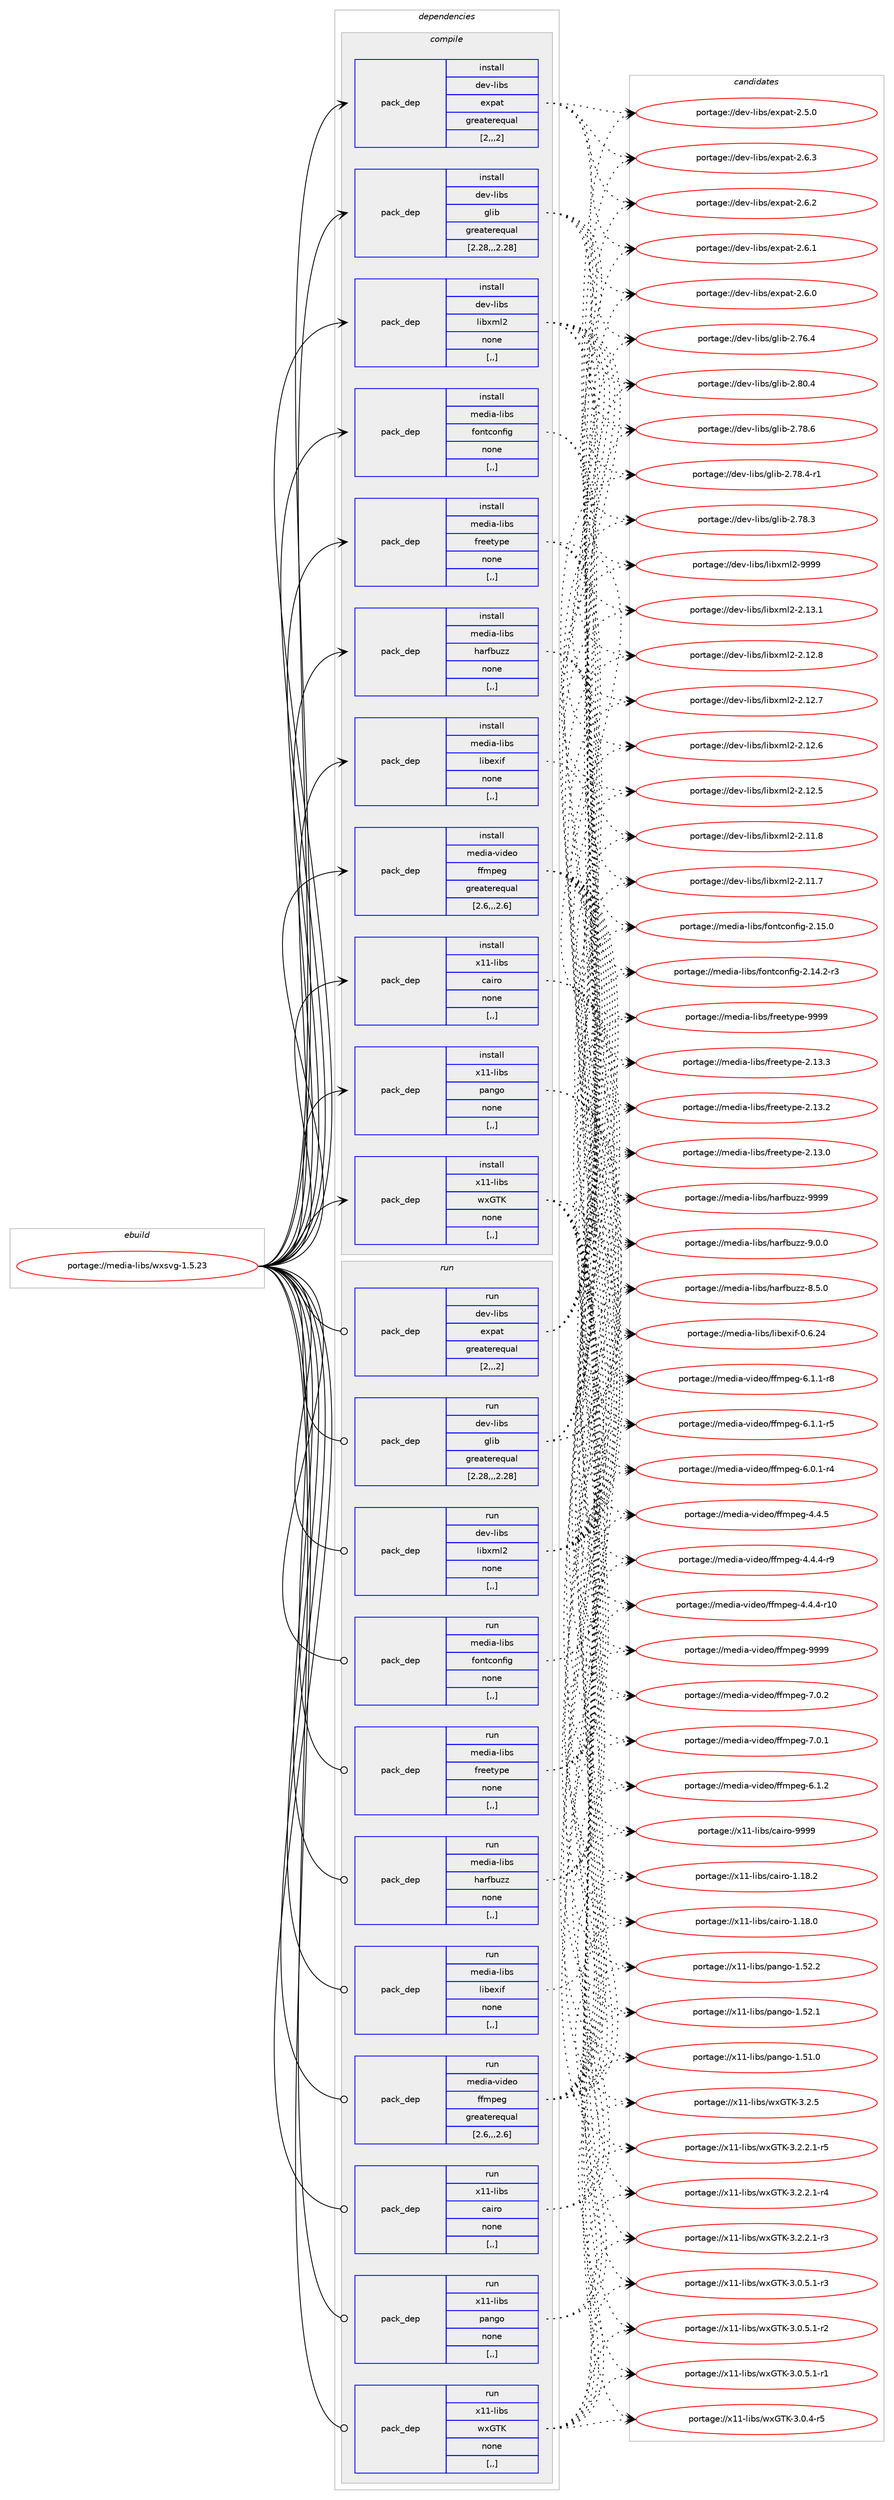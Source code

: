 digraph prolog {

# *************
# Graph options
# *************

newrank=true;
concentrate=true;
compound=true;
graph [rankdir=LR,fontname=Helvetica,fontsize=10,ranksep=1.5];#, ranksep=2.5, nodesep=0.2];
edge  [arrowhead=vee];
node  [fontname=Helvetica,fontsize=10];

# **********
# The ebuild
# **********

subgraph cluster_leftcol {
color=gray;
label=<<i>ebuild</i>>;
id [label="portage://media-libs/wxsvg-1.5.23", color=red, width=4, href="../media-libs/wxsvg-1.5.23.svg"];
}

# ****************
# The dependencies
# ****************

subgraph cluster_midcol {
color=gray;
label=<<i>dependencies</i>>;
subgraph cluster_compile {
fillcolor="#eeeeee";
style=filled;
label=<<i>compile</i>>;
subgraph pack599563 {
dependency817273 [label=<<TABLE BORDER="0" CELLBORDER="1" CELLSPACING="0" CELLPADDING="4" WIDTH="220"><TR><TD ROWSPAN="6" CELLPADDING="30">pack_dep</TD></TR><TR><TD WIDTH="110">install</TD></TR><TR><TD>dev-libs</TD></TR><TR><TD>expat</TD></TR><TR><TD>greaterequal</TD></TR><TR><TD>[2,,,2]</TD></TR></TABLE>>, shape=none, color=blue];
}
id:e -> dependency817273:w [weight=20,style="solid",arrowhead="vee"];
subgraph pack599564 {
dependency817274 [label=<<TABLE BORDER="0" CELLBORDER="1" CELLSPACING="0" CELLPADDING="4" WIDTH="220"><TR><TD ROWSPAN="6" CELLPADDING="30">pack_dep</TD></TR><TR><TD WIDTH="110">install</TD></TR><TR><TD>dev-libs</TD></TR><TR><TD>glib</TD></TR><TR><TD>greaterequal</TD></TR><TR><TD>[2.28,,,2.28]</TD></TR></TABLE>>, shape=none, color=blue];
}
id:e -> dependency817274:w [weight=20,style="solid",arrowhead="vee"];
subgraph pack599565 {
dependency817275 [label=<<TABLE BORDER="0" CELLBORDER="1" CELLSPACING="0" CELLPADDING="4" WIDTH="220"><TR><TD ROWSPAN="6" CELLPADDING="30">pack_dep</TD></TR><TR><TD WIDTH="110">install</TD></TR><TR><TD>dev-libs</TD></TR><TR><TD>libxml2</TD></TR><TR><TD>none</TD></TR><TR><TD>[,,]</TD></TR></TABLE>>, shape=none, color=blue];
}
id:e -> dependency817275:w [weight=20,style="solid",arrowhead="vee"];
subgraph pack599566 {
dependency817276 [label=<<TABLE BORDER="0" CELLBORDER="1" CELLSPACING="0" CELLPADDING="4" WIDTH="220"><TR><TD ROWSPAN="6" CELLPADDING="30">pack_dep</TD></TR><TR><TD WIDTH="110">install</TD></TR><TR><TD>media-libs</TD></TR><TR><TD>fontconfig</TD></TR><TR><TD>none</TD></TR><TR><TD>[,,]</TD></TR></TABLE>>, shape=none, color=blue];
}
id:e -> dependency817276:w [weight=20,style="solid",arrowhead="vee"];
subgraph pack599567 {
dependency817277 [label=<<TABLE BORDER="0" CELLBORDER="1" CELLSPACING="0" CELLPADDING="4" WIDTH="220"><TR><TD ROWSPAN="6" CELLPADDING="30">pack_dep</TD></TR><TR><TD WIDTH="110">install</TD></TR><TR><TD>media-libs</TD></TR><TR><TD>freetype</TD></TR><TR><TD>none</TD></TR><TR><TD>[,,]</TD></TR></TABLE>>, shape=none, color=blue];
}
id:e -> dependency817277:w [weight=20,style="solid",arrowhead="vee"];
subgraph pack599568 {
dependency817278 [label=<<TABLE BORDER="0" CELLBORDER="1" CELLSPACING="0" CELLPADDING="4" WIDTH="220"><TR><TD ROWSPAN="6" CELLPADDING="30">pack_dep</TD></TR><TR><TD WIDTH="110">install</TD></TR><TR><TD>media-libs</TD></TR><TR><TD>harfbuzz</TD></TR><TR><TD>none</TD></TR><TR><TD>[,,]</TD></TR></TABLE>>, shape=none, color=blue];
}
id:e -> dependency817278:w [weight=20,style="solid",arrowhead="vee"];
subgraph pack599569 {
dependency817279 [label=<<TABLE BORDER="0" CELLBORDER="1" CELLSPACING="0" CELLPADDING="4" WIDTH="220"><TR><TD ROWSPAN="6" CELLPADDING="30">pack_dep</TD></TR><TR><TD WIDTH="110">install</TD></TR><TR><TD>media-libs</TD></TR><TR><TD>libexif</TD></TR><TR><TD>none</TD></TR><TR><TD>[,,]</TD></TR></TABLE>>, shape=none, color=blue];
}
id:e -> dependency817279:w [weight=20,style="solid",arrowhead="vee"];
subgraph pack599570 {
dependency817280 [label=<<TABLE BORDER="0" CELLBORDER="1" CELLSPACING="0" CELLPADDING="4" WIDTH="220"><TR><TD ROWSPAN="6" CELLPADDING="30">pack_dep</TD></TR><TR><TD WIDTH="110">install</TD></TR><TR><TD>media-video</TD></TR><TR><TD>ffmpeg</TD></TR><TR><TD>greaterequal</TD></TR><TR><TD>[2.6,,,2.6]</TD></TR></TABLE>>, shape=none, color=blue];
}
id:e -> dependency817280:w [weight=20,style="solid",arrowhead="vee"];
subgraph pack599571 {
dependency817281 [label=<<TABLE BORDER="0" CELLBORDER="1" CELLSPACING="0" CELLPADDING="4" WIDTH="220"><TR><TD ROWSPAN="6" CELLPADDING="30">pack_dep</TD></TR><TR><TD WIDTH="110">install</TD></TR><TR><TD>x11-libs</TD></TR><TR><TD>cairo</TD></TR><TR><TD>none</TD></TR><TR><TD>[,,]</TD></TR></TABLE>>, shape=none, color=blue];
}
id:e -> dependency817281:w [weight=20,style="solid",arrowhead="vee"];
subgraph pack599572 {
dependency817282 [label=<<TABLE BORDER="0" CELLBORDER="1" CELLSPACING="0" CELLPADDING="4" WIDTH="220"><TR><TD ROWSPAN="6" CELLPADDING="30">pack_dep</TD></TR><TR><TD WIDTH="110">install</TD></TR><TR><TD>x11-libs</TD></TR><TR><TD>pango</TD></TR><TR><TD>none</TD></TR><TR><TD>[,,]</TD></TR></TABLE>>, shape=none, color=blue];
}
id:e -> dependency817282:w [weight=20,style="solid",arrowhead="vee"];
subgraph pack599573 {
dependency817283 [label=<<TABLE BORDER="0" CELLBORDER="1" CELLSPACING="0" CELLPADDING="4" WIDTH="220"><TR><TD ROWSPAN="6" CELLPADDING="30">pack_dep</TD></TR><TR><TD WIDTH="110">install</TD></TR><TR><TD>x11-libs</TD></TR><TR><TD>wxGTK</TD></TR><TR><TD>none</TD></TR><TR><TD>[,,]</TD></TR></TABLE>>, shape=none, color=blue];
}
id:e -> dependency817283:w [weight=20,style="solid",arrowhead="vee"];
}
subgraph cluster_compileandrun {
fillcolor="#eeeeee";
style=filled;
label=<<i>compile and run</i>>;
}
subgraph cluster_run {
fillcolor="#eeeeee";
style=filled;
label=<<i>run</i>>;
subgraph pack599574 {
dependency817284 [label=<<TABLE BORDER="0" CELLBORDER="1" CELLSPACING="0" CELLPADDING="4" WIDTH="220"><TR><TD ROWSPAN="6" CELLPADDING="30">pack_dep</TD></TR><TR><TD WIDTH="110">run</TD></TR><TR><TD>dev-libs</TD></TR><TR><TD>expat</TD></TR><TR><TD>greaterequal</TD></TR><TR><TD>[2,,,2]</TD></TR></TABLE>>, shape=none, color=blue];
}
id:e -> dependency817284:w [weight=20,style="solid",arrowhead="odot"];
subgraph pack599575 {
dependency817285 [label=<<TABLE BORDER="0" CELLBORDER="1" CELLSPACING="0" CELLPADDING="4" WIDTH="220"><TR><TD ROWSPAN="6" CELLPADDING="30">pack_dep</TD></TR><TR><TD WIDTH="110">run</TD></TR><TR><TD>dev-libs</TD></TR><TR><TD>glib</TD></TR><TR><TD>greaterequal</TD></TR><TR><TD>[2.28,,,2.28]</TD></TR></TABLE>>, shape=none, color=blue];
}
id:e -> dependency817285:w [weight=20,style="solid",arrowhead="odot"];
subgraph pack599576 {
dependency817286 [label=<<TABLE BORDER="0" CELLBORDER="1" CELLSPACING="0" CELLPADDING="4" WIDTH="220"><TR><TD ROWSPAN="6" CELLPADDING="30">pack_dep</TD></TR><TR><TD WIDTH="110">run</TD></TR><TR><TD>dev-libs</TD></TR><TR><TD>libxml2</TD></TR><TR><TD>none</TD></TR><TR><TD>[,,]</TD></TR></TABLE>>, shape=none, color=blue];
}
id:e -> dependency817286:w [weight=20,style="solid",arrowhead="odot"];
subgraph pack599577 {
dependency817287 [label=<<TABLE BORDER="0" CELLBORDER="1" CELLSPACING="0" CELLPADDING="4" WIDTH="220"><TR><TD ROWSPAN="6" CELLPADDING="30">pack_dep</TD></TR><TR><TD WIDTH="110">run</TD></TR><TR><TD>media-libs</TD></TR><TR><TD>fontconfig</TD></TR><TR><TD>none</TD></TR><TR><TD>[,,]</TD></TR></TABLE>>, shape=none, color=blue];
}
id:e -> dependency817287:w [weight=20,style="solid",arrowhead="odot"];
subgraph pack599578 {
dependency817288 [label=<<TABLE BORDER="0" CELLBORDER="1" CELLSPACING="0" CELLPADDING="4" WIDTH="220"><TR><TD ROWSPAN="6" CELLPADDING="30">pack_dep</TD></TR><TR><TD WIDTH="110">run</TD></TR><TR><TD>media-libs</TD></TR><TR><TD>freetype</TD></TR><TR><TD>none</TD></TR><TR><TD>[,,]</TD></TR></TABLE>>, shape=none, color=blue];
}
id:e -> dependency817288:w [weight=20,style="solid",arrowhead="odot"];
subgraph pack599579 {
dependency817289 [label=<<TABLE BORDER="0" CELLBORDER="1" CELLSPACING="0" CELLPADDING="4" WIDTH="220"><TR><TD ROWSPAN="6" CELLPADDING="30">pack_dep</TD></TR><TR><TD WIDTH="110">run</TD></TR><TR><TD>media-libs</TD></TR><TR><TD>harfbuzz</TD></TR><TR><TD>none</TD></TR><TR><TD>[,,]</TD></TR></TABLE>>, shape=none, color=blue];
}
id:e -> dependency817289:w [weight=20,style="solid",arrowhead="odot"];
subgraph pack599580 {
dependency817290 [label=<<TABLE BORDER="0" CELLBORDER="1" CELLSPACING="0" CELLPADDING="4" WIDTH="220"><TR><TD ROWSPAN="6" CELLPADDING="30">pack_dep</TD></TR><TR><TD WIDTH="110">run</TD></TR><TR><TD>media-libs</TD></TR><TR><TD>libexif</TD></TR><TR><TD>none</TD></TR><TR><TD>[,,]</TD></TR></TABLE>>, shape=none, color=blue];
}
id:e -> dependency817290:w [weight=20,style="solid",arrowhead="odot"];
subgraph pack599581 {
dependency817291 [label=<<TABLE BORDER="0" CELLBORDER="1" CELLSPACING="0" CELLPADDING="4" WIDTH="220"><TR><TD ROWSPAN="6" CELLPADDING="30">pack_dep</TD></TR><TR><TD WIDTH="110">run</TD></TR><TR><TD>media-video</TD></TR><TR><TD>ffmpeg</TD></TR><TR><TD>greaterequal</TD></TR><TR><TD>[2.6,,,2.6]</TD></TR></TABLE>>, shape=none, color=blue];
}
id:e -> dependency817291:w [weight=20,style="solid",arrowhead="odot"];
subgraph pack599582 {
dependency817292 [label=<<TABLE BORDER="0" CELLBORDER="1" CELLSPACING="0" CELLPADDING="4" WIDTH="220"><TR><TD ROWSPAN="6" CELLPADDING="30">pack_dep</TD></TR><TR><TD WIDTH="110">run</TD></TR><TR><TD>x11-libs</TD></TR><TR><TD>cairo</TD></TR><TR><TD>none</TD></TR><TR><TD>[,,]</TD></TR></TABLE>>, shape=none, color=blue];
}
id:e -> dependency817292:w [weight=20,style="solid",arrowhead="odot"];
subgraph pack599583 {
dependency817293 [label=<<TABLE BORDER="0" CELLBORDER="1" CELLSPACING="0" CELLPADDING="4" WIDTH="220"><TR><TD ROWSPAN="6" CELLPADDING="30">pack_dep</TD></TR><TR><TD WIDTH="110">run</TD></TR><TR><TD>x11-libs</TD></TR><TR><TD>pango</TD></TR><TR><TD>none</TD></TR><TR><TD>[,,]</TD></TR></TABLE>>, shape=none, color=blue];
}
id:e -> dependency817293:w [weight=20,style="solid",arrowhead="odot"];
subgraph pack599584 {
dependency817294 [label=<<TABLE BORDER="0" CELLBORDER="1" CELLSPACING="0" CELLPADDING="4" WIDTH="220"><TR><TD ROWSPAN="6" CELLPADDING="30">pack_dep</TD></TR><TR><TD WIDTH="110">run</TD></TR><TR><TD>x11-libs</TD></TR><TR><TD>wxGTK</TD></TR><TR><TD>none</TD></TR><TR><TD>[,,]</TD></TR></TABLE>>, shape=none, color=blue];
}
id:e -> dependency817294:w [weight=20,style="solid",arrowhead="odot"];
}
}

# **************
# The candidates
# **************

subgraph cluster_choices {
rank=same;
color=gray;
label=<<i>candidates</i>>;

subgraph choice599563 {
color=black;
nodesep=1;
choice10010111845108105981154710112011297116455046544651 [label="portage://dev-libs/expat-2.6.3", color=red, width=4,href="../dev-libs/expat-2.6.3.svg"];
choice10010111845108105981154710112011297116455046544650 [label="portage://dev-libs/expat-2.6.2", color=red, width=4,href="../dev-libs/expat-2.6.2.svg"];
choice10010111845108105981154710112011297116455046544649 [label="portage://dev-libs/expat-2.6.1", color=red, width=4,href="../dev-libs/expat-2.6.1.svg"];
choice10010111845108105981154710112011297116455046544648 [label="portage://dev-libs/expat-2.6.0", color=red, width=4,href="../dev-libs/expat-2.6.0.svg"];
choice10010111845108105981154710112011297116455046534648 [label="portage://dev-libs/expat-2.5.0", color=red, width=4,href="../dev-libs/expat-2.5.0.svg"];
dependency817273:e -> choice10010111845108105981154710112011297116455046544651:w [style=dotted,weight="100"];
dependency817273:e -> choice10010111845108105981154710112011297116455046544650:w [style=dotted,weight="100"];
dependency817273:e -> choice10010111845108105981154710112011297116455046544649:w [style=dotted,weight="100"];
dependency817273:e -> choice10010111845108105981154710112011297116455046544648:w [style=dotted,weight="100"];
dependency817273:e -> choice10010111845108105981154710112011297116455046534648:w [style=dotted,weight="100"];
}
subgraph choice599564 {
color=black;
nodesep=1;
choice1001011184510810598115471031081059845504656484652 [label="portage://dev-libs/glib-2.80.4", color=red, width=4,href="../dev-libs/glib-2.80.4.svg"];
choice1001011184510810598115471031081059845504655564654 [label="portage://dev-libs/glib-2.78.6", color=red, width=4,href="../dev-libs/glib-2.78.6.svg"];
choice10010111845108105981154710310810598455046555646524511449 [label="portage://dev-libs/glib-2.78.4-r1", color=red, width=4,href="../dev-libs/glib-2.78.4-r1.svg"];
choice1001011184510810598115471031081059845504655564651 [label="portage://dev-libs/glib-2.78.3", color=red, width=4,href="../dev-libs/glib-2.78.3.svg"];
choice1001011184510810598115471031081059845504655544652 [label="portage://dev-libs/glib-2.76.4", color=red, width=4,href="../dev-libs/glib-2.76.4.svg"];
dependency817274:e -> choice1001011184510810598115471031081059845504656484652:w [style=dotted,weight="100"];
dependency817274:e -> choice1001011184510810598115471031081059845504655564654:w [style=dotted,weight="100"];
dependency817274:e -> choice10010111845108105981154710310810598455046555646524511449:w [style=dotted,weight="100"];
dependency817274:e -> choice1001011184510810598115471031081059845504655564651:w [style=dotted,weight="100"];
dependency817274:e -> choice1001011184510810598115471031081059845504655544652:w [style=dotted,weight="100"];
}
subgraph choice599565 {
color=black;
nodesep=1;
choice10010111845108105981154710810598120109108504557575757 [label="portage://dev-libs/libxml2-9999", color=red, width=4,href="../dev-libs/libxml2-9999.svg"];
choice100101118451081059811547108105981201091085045504649514649 [label="portage://dev-libs/libxml2-2.13.1", color=red, width=4,href="../dev-libs/libxml2-2.13.1.svg"];
choice100101118451081059811547108105981201091085045504649504656 [label="portage://dev-libs/libxml2-2.12.8", color=red, width=4,href="../dev-libs/libxml2-2.12.8.svg"];
choice100101118451081059811547108105981201091085045504649504655 [label="portage://dev-libs/libxml2-2.12.7", color=red, width=4,href="../dev-libs/libxml2-2.12.7.svg"];
choice100101118451081059811547108105981201091085045504649504654 [label="portage://dev-libs/libxml2-2.12.6", color=red, width=4,href="../dev-libs/libxml2-2.12.6.svg"];
choice100101118451081059811547108105981201091085045504649504653 [label="portage://dev-libs/libxml2-2.12.5", color=red, width=4,href="../dev-libs/libxml2-2.12.5.svg"];
choice100101118451081059811547108105981201091085045504649494656 [label="portage://dev-libs/libxml2-2.11.8", color=red, width=4,href="../dev-libs/libxml2-2.11.8.svg"];
choice100101118451081059811547108105981201091085045504649494655 [label="portage://dev-libs/libxml2-2.11.7", color=red, width=4,href="../dev-libs/libxml2-2.11.7.svg"];
dependency817275:e -> choice10010111845108105981154710810598120109108504557575757:w [style=dotted,weight="100"];
dependency817275:e -> choice100101118451081059811547108105981201091085045504649514649:w [style=dotted,weight="100"];
dependency817275:e -> choice100101118451081059811547108105981201091085045504649504656:w [style=dotted,weight="100"];
dependency817275:e -> choice100101118451081059811547108105981201091085045504649504655:w [style=dotted,weight="100"];
dependency817275:e -> choice100101118451081059811547108105981201091085045504649504654:w [style=dotted,weight="100"];
dependency817275:e -> choice100101118451081059811547108105981201091085045504649504653:w [style=dotted,weight="100"];
dependency817275:e -> choice100101118451081059811547108105981201091085045504649494656:w [style=dotted,weight="100"];
dependency817275:e -> choice100101118451081059811547108105981201091085045504649494655:w [style=dotted,weight="100"];
}
subgraph choice599566 {
color=black;
nodesep=1;
choice109101100105974510810598115471021111101169911111010210510345504649534648 [label="portage://media-libs/fontconfig-2.15.0", color=red, width=4,href="../media-libs/fontconfig-2.15.0.svg"];
choice1091011001059745108105981154710211111011699111110102105103455046495246504511451 [label="portage://media-libs/fontconfig-2.14.2-r3", color=red, width=4,href="../media-libs/fontconfig-2.14.2-r3.svg"];
dependency817276:e -> choice109101100105974510810598115471021111101169911111010210510345504649534648:w [style=dotted,weight="100"];
dependency817276:e -> choice1091011001059745108105981154710211111011699111110102105103455046495246504511451:w [style=dotted,weight="100"];
}
subgraph choice599567 {
color=black;
nodesep=1;
choice109101100105974510810598115471021141011011161211121014557575757 [label="portage://media-libs/freetype-9999", color=red, width=4,href="../media-libs/freetype-9999.svg"];
choice1091011001059745108105981154710211410110111612111210145504649514651 [label="portage://media-libs/freetype-2.13.3", color=red, width=4,href="../media-libs/freetype-2.13.3.svg"];
choice1091011001059745108105981154710211410110111612111210145504649514650 [label="portage://media-libs/freetype-2.13.2", color=red, width=4,href="../media-libs/freetype-2.13.2.svg"];
choice1091011001059745108105981154710211410110111612111210145504649514648 [label="portage://media-libs/freetype-2.13.0", color=red, width=4,href="../media-libs/freetype-2.13.0.svg"];
dependency817277:e -> choice109101100105974510810598115471021141011011161211121014557575757:w [style=dotted,weight="100"];
dependency817277:e -> choice1091011001059745108105981154710211410110111612111210145504649514651:w [style=dotted,weight="100"];
dependency817277:e -> choice1091011001059745108105981154710211410110111612111210145504649514650:w [style=dotted,weight="100"];
dependency817277:e -> choice1091011001059745108105981154710211410110111612111210145504649514648:w [style=dotted,weight="100"];
}
subgraph choice599568 {
color=black;
nodesep=1;
choice1091011001059745108105981154710497114102981171221224557575757 [label="portage://media-libs/harfbuzz-9999", color=red, width=4,href="../media-libs/harfbuzz-9999.svg"];
choice109101100105974510810598115471049711410298117122122455746484648 [label="portage://media-libs/harfbuzz-9.0.0", color=red, width=4,href="../media-libs/harfbuzz-9.0.0.svg"];
choice109101100105974510810598115471049711410298117122122455646534648 [label="portage://media-libs/harfbuzz-8.5.0", color=red, width=4,href="../media-libs/harfbuzz-8.5.0.svg"];
dependency817278:e -> choice1091011001059745108105981154710497114102981171221224557575757:w [style=dotted,weight="100"];
dependency817278:e -> choice109101100105974510810598115471049711410298117122122455746484648:w [style=dotted,weight="100"];
dependency817278:e -> choice109101100105974510810598115471049711410298117122122455646534648:w [style=dotted,weight="100"];
}
subgraph choice599569 {
color=black;
nodesep=1;
choice109101100105974510810598115471081059810112010510245484654465052 [label="portage://media-libs/libexif-0.6.24", color=red, width=4,href="../media-libs/libexif-0.6.24.svg"];
dependency817279:e -> choice109101100105974510810598115471081059810112010510245484654465052:w [style=dotted,weight="100"];
}
subgraph choice599570 {
color=black;
nodesep=1;
choice1091011001059745118105100101111471021021091121011034557575757 [label="portage://media-video/ffmpeg-9999", color=red, width=4,href="../media-video/ffmpeg-9999.svg"];
choice109101100105974511810510010111147102102109112101103455546484650 [label="portage://media-video/ffmpeg-7.0.2", color=red, width=4,href="../media-video/ffmpeg-7.0.2.svg"];
choice109101100105974511810510010111147102102109112101103455546484649 [label="portage://media-video/ffmpeg-7.0.1", color=red, width=4,href="../media-video/ffmpeg-7.0.1.svg"];
choice109101100105974511810510010111147102102109112101103455446494650 [label="portage://media-video/ffmpeg-6.1.2", color=red, width=4,href="../media-video/ffmpeg-6.1.2.svg"];
choice1091011001059745118105100101111471021021091121011034554464946494511456 [label="portage://media-video/ffmpeg-6.1.1-r8", color=red, width=4,href="../media-video/ffmpeg-6.1.1-r8.svg"];
choice1091011001059745118105100101111471021021091121011034554464946494511453 [label="portage://media-video/ffmpeg-6.1.1-r5", color=red, width=4,href="../media-video/ffmpeg-6.1.1-r5.svg"];
choice1091011001059745118105100101111471021021091121011034554464846494511452 [label="portage://media-video/ffmpeg-6.0.1-r4", color=red, width=4,href="../media-video/ffmpeg-6.0.1-r4.svg"];
choice109101100105974511810510010111147102102109112101103455246524653 [label="portage://media-video/ffmpeg-4.4.5", color=red, width=4,href="../media-video/ffmpeg-4.4.5.svg"];
choice1091011001059745118105100101111471021021091121011034552465246524511457 [label="portage://media-video/ffmpeg-4.4.4-r9", color=red, width=4,href="../media-video/ffmpeg-4.4.4-r9.svg"];
choice109101100105974511810510010111147102102109112101103455246524652451144948 [label="portage://media-video/ffmpeg-4.4.4-r10", color=red, width=4,href="../media-video/ffmpeg-4.4.4-r10.svg"];
dependency817280:e -> choice1091011001059745118105100101111471021021091121011034557575757:w [style=dotted,weight="100"];
dependency817280:e -> choice109101100105974511810510010111147102102109112101103455546484650:w [style=dotted,weight="100"];
dependency817280:e -> choice109101100105974511810510010111147102102109112101103455546484649:w [style=dotted,weight="100"];
dependency817280:e -> choice109101100105974511810510010111147102102109112101103455446494650:w [style=dotted,weight="100"];
dependency817280:e -> choice1091011001059745118105100101111471021021091121011034554464946494511456:w [style=dotted,weight="100"];
dependency817280:e -> choice1091011001059745118105100101111471021021091121011034554464946494511453:w [style=dotted,weight="100"];
dependency817280:e -> choice1091011001059745118105100101111471021021091121011034554464846494511452:w [style=dotted,weight="100"];
dependency817280:e -> choice109101100105974511810510010111147102102109112101103455246524653:w [style=dotted,weight="100"];
dependency817280:e -> choice1091011001059745118105100101111471021021091121011034552465246524511457:w [style=dotted,weight="100"];
dependency817280:e -> choice109101100105974511810510010111147102102109112101103455246524652451144948:w [style=dotted,weight="100"];
}
subgraph choice599571 {
color=black;
nodesep=1;
choice120494945108105981154799971051141114557575757 [label="portage://x11-libs/cairo-9999", color=red, width=4,href="../x11-libs/cairo-9999.svg"];
choice1204949451081059811547999710511411145494649564650 [label="portage://x11-libs/cairo-1.18.2", color=red, width=4,href="../x11-libs/cairo-1.18.2.svg"];
choice1204949451081059811547999710511411145494649564648 [label="portage://x11-libs/cairo-1.18.0", color=red, width=4,href="../x11-libs/cairo-1.18.0.svg"];
dependency817281:e -> choice120494945108105981154799971051141114557575757:w [style=dotted,weight="100"];
dependency817281:e -> choice1204949451081059811547999710511411145494649564650:w [style=dotted,weight="100"];
dependency817281:e -> choice1204949451081059811547999710511411145494649564648:w [style=dotted,weight="100"];
}
subgraph choice599572 {
color=black;
nodesep=1;
choice12049494510810598115471129711010311145494653504650 [label="portage://x11-libs/pango-1.52.2", color=red, width=4,href="../x11-libs/pango-1.52.2.svg"];
choice12049494510810598115471129711010311145494653504649 [label="portage://x11-libs/pango-1.52.1", color=red, width=4,href="../x11-libs/pango-1.52.1.svg"];
choice12049494510810598115471129711010311145494653494648 [label="portage://x11-libs/pango-1.51.0", color=red, width=4,href="../x11-libs/pango-1.51.0.svg"];
dependency817282:e -> choice12049494510810598115471129711010311145494653504650:w [style=dotted,weight="100"];
dependency817282:e -> choice12049494510810598115471129711010311145494653504649:w [style=dotted,weight="100"];
dependency817282:e -> choice12049494510810598115471129711010311145494653494648:w [style=dotted,weight="100"];
}
subgraph choice599573 {
color=black;
nodesep=1;
choice1204949451081059811547119120718475455146504653 [label="portage://x11-libs/wxGTK-3.2.5", color=red, width=4,href="../x11-libs/wxGTK-3.2.5.svg"];
choice120494945108105981154711912071847545514650465046494511453 [label="portage://x11-libs/wxGTK-3.2.2.1-r5", color=red, width=4,href="../x11-libs/wxGTK-3.2.2.1-r5.svg"];
choice120494945108105981154711912071847545514650465046494511452 [label="portage://x11-libs/wxGTK-3.2.2.1-r4", color=red, width=4,href="../x11-libs/wxGTK-3.2.2.1-r4.svg"];
choice120494945108105981154711912071847545514650465046494511451 [label="portage://x11-libs/wxGTK-3.2.2.1-r3", color=red, width=4,href="../x11-libs/wxGTK-3.2.2.1-r3.svg"];
choice120494945108105981154711912071847545514648465346494511451 [label="portage://x11-libs/wxGTK-3.0.5.1-r3", color=red, width=4,href="../x11-libs/wxGTK-3.0.5.1-r3.svg"];
choice120494945108105981154711912071847545514648465346494511450 [label="portage://x11-libs/wxGTK-3.0.5.1-r2", color=red, width=4,href="../x11-libs/wxGTK-3.0.5.1-r2.svg"];
choice120494945108105981154711912071847545514648465346494511449 [label="portage://x11-libs/wxGTK-3.0.5.1-r1", color=red, width=4,href="../x11-libs/wxGTK-3.0.5.1-r1.svg"];
choice12049494510810598115471191207184754551464846524511453 [label="portage://x11-libs/wxGTK-3.0.4-r5", color=red, width=4,href="../x11-libs/wxGTK-3.0.4-r5.svg"];
dependency817283:e -> choice1204949451081059811547119120718475455146504653:w [style=dotted,weight="100"];
dependency817283:e -> choice120494945108105981154711912071847545514650465046494511453:w [style=dotted,weight="100"];
dependency817283:e -> choice120494945108105981154711912071847545514650465046494511452:w [style=dotted,weight="100"];
dependency817283:e -> choice120494945108105981154711912071847545514650465046494511451:w [style=dotted,weight="100"];
dependency817283:e -> choice120494945108105981154711912071847545514648465346494511451:w [style=dotted,weight="100"];
dependency817283:e -> choice120494945108105981154711912071847545514648465346494511450:w [style=dotted,weight="100"];
dependency817283:e -> choice120494945108105981154711912071847545514648465346494511449:w [style=dotted,weight="100"];
dependency817283:e -> choice12049494510810598115471191207184754551464846524511453:w [style=dotted,weight="100"];
}
subgraph choice599574 {
color=black;
nodesep=1;
choice10010111845108105981154710112011297116455046544651 [label="portage://dev-libs/expat-2.6.3", color=red, width=4,href="../dev-libs/expat-2.6.3.svg"];
choice10010111845108105981154710112011297116455046544650 [label="portage://dev-libs/expat-2.6.2", color=red, width=4,href="../dev-libs/expat-2.6.2.svg"];
choice10010111845108105981154710112011297116455046544649 [label="portage://dev-libs/expat-2.6.1", color=red, width=4,href="../dev-libs/expat-2.6.1.svg"];
choice10010111845108105981154710112011297116455046544648 [label="portage://dev-libs/expat-2.6.0", color=red, width=4,href="../dev-libs/expat-2.6.0.svg"];
choice10010111845108105981154710112011297116455046534648 [label="portage://dev-libs/expat-2.5.0", color=red, width=4,href="../dev-libs/expat-2.5.0.svg"];
dependency817284:e -> choice10010111845108105981154710112011297116455046544651:w [style=dotted,weight="100"];
dependency817284:e -> choice10010111845108105981154710112011297116455046544650:w [style=dotted,weight="100"];
dependency817284:e -> choice10010111845108105981154710112011297116455046544649:w [style=dotted,weight="100"];
dependency817284:e -> choice10010111845108105981154710112011297116455046544648:w [style=dotted,weight="100"];
dependency817284:e -> choice10010111845108105981154710112011297116455046534648:w [style=dotted,weight="100"];
}
subgraph choice599575 {
color=black;
nodesep=1;
choice1001011184510810598115471031081059845504656484652 [label="portage://dev-libs/glib-2.80.4", color=red, width=4,href="../dev-libs/glib-2.80.4.svg"];
choice1001011184510810598115471031081059845504655564654 [label="portage://dev-libs/glib-2.78.6", color=red, width=4,href="../dev-libs/glib-2.78.6.svg"];
choice10010111845108105981154710310810598455046555646524511449 [label="portage://dev-libs/glib-2.78.4-r1", color=red, width=4,href="../dev-libs/glib-2.78.4-r1.svg"];
choice1001011184510810598115471031081059845504655564651 [label="portage://dev-libs/glib-2.78.3", color=red, width=4,href="../dev-libs/glib-2.78.3.svg"];
choice1001011184510810598115471031081059845504655544652 [label="portage://dev-libs/glib-2.76.4", color=red, width=4,href="../dev-libs/glib-2.76.4.svg"];
dependency817285:e -> choice1001011184510810598115471031081059845504656484652:w [style=dotted,weight="100"];
dependency817285:e -> choice1001011184510810598115471031081059845504655564654:w [style=dotted,weight="100"];
dependency817285:e -> choice10010111845108105981154710310810598455046555646524511449:w [style=dotted,weight="100"];
dependency817285:e -> choice1001011184510810598115471031081059845504655564651:w [style=dotted,weight="100"];
dependency817285:e -> choice1001011184510810598115471031081059845504655544652:w [style=dotted,weight="100"];
}
subgraph choice599576 {
color=black;
nodesep=1;
choice10010111845108105981154710810598120109108504557575757 [label="portage://dev-libs/libxml2-9999", color=red, width=4,href="../dev-libs/libxml2-9999.svg"];
choice100101118451081059811547108105981201091085045504649514649 [label="portage://dev-libs/libxml2-2.13.1", color=red, width=4,href="../dev-libs/libxml2-2.13.1.svg"];
choice100101118451081059811547108105981201091085045504649504656 [label="portage://dev-libs/libxml2-2.12.8", color=red, width=4,href="../dev-libs/libxml2-2.12.8.svg"];
choice100101118451081059811547108105981201091085045504649504655 [label="portage://dev-libs/libxml2-2.12.7", color=red, width=4,href="../dev-libs/libxml2-2.12.7.svg"];
choice100101118451081059811547108105981201091085045504649504654 [label="portage://dev-libs/libxml2-2.12.6", color=red, width=4,href="../dev-libs/libxml2-2.12.6.svg"];
choice100101118451081059811547108105981201091085045504649504653 [label="portage://dev-libs/libxml2-2.12.5", color=red, width=4,href="../dev-libs/libxml2-2.12.5.svg"];
choice100101118451081059811547108105981201091085045504649494656 [label="portage://dev-libs/libxml2-2.11.8", color=red, width=4,href="../dev-libs/libxml2-2.11.8.svg"];
choice100101118451081059811547108105981201091085045504649494655 [label="portage://dev-libs/libxml2-2.11.7", color=red, width=4,href="../dev-libs/libxml2-2.11.7.svg"];
dependency817286:e -> choice10010111845108105981154710810598120109108504557575757:w [style=dotted,weight="100"];
dependency817286:e -> choice100101118451081059811547108105981201091085045504649514649:w [style=dotted,weight="100"];
dependency817286:e -> choice100101118451081059811547108105981201091085045504649504656:w [style=dotted,weight="100"];
dependency817286:e -> choice100101118451081059811547108105981201091085045504649504655:w [style=dotted,weight="100"];
dependency817286:e -> choice100101118451081059811547108105981201091085045504649504654:w [style=dotted,weight="100"];
dependency817286:e -> choice100101118451081059811547108105981201091085045504649504653:w [style=dotted,weight="100"];
dependency817286:e -> choice100101118451081059811547108105981201091085045504649494656:w [style=dotted,weight="100"];
dependency817286:e -> choice100101118451081059811547108105981201091085045504649494655:w [style=dotted,weight="100"];
}
subgraph choice599577 {
color=black;
nodesep=1;
choice109101100105974510810598115471021111101169911111010210510345504649534648 [label="portage://media-libs/fontconfig-2.15.0", color=red, width=4,href="../media-libs/fontconfig-2.15.0.svg"];
choice1091011001059745108105981154710211111011699111110102105103455046495246504511451 [label="portage://media-libs/fontconfig-2.14.2-r3", color=red, width=4,href="../media-libs/fontconfig-2.14.2-r3.svg"];
dependency817287:e -> choice109101100105974510810598115471021111101169911111010210510345504649534648:w [style=dotted,weight="100"];
dependency817287:e -> choice1091011001059745108105981154710211111011699111110102105103455046495246504511451:w [style=dotted,weight="100"];
}
subgraph choice599578 {
color=black;
nodesep=1;
choice109101100105974510810598115471021141011011161211121014557575757 [label="portage://media-libs/freetype-9999", color=red, width=4,href="../media-libs/freetype-9999.svg"];
choice1091011001059745108105981154710211410110111612111210145504649514651 [label="portage://media-libs/freetype-2.13.3", color=red, width=4,href="../media-libs/freetype-2.13.3.svg"];
choice1091011001059745108105981154710211410110111612111210145504649514650 [label="portage://media-libs/freetype-2.13.2", color=red, width=4,href="../media-libs/freetype-2.13.2.svg"];
choice1091011001059745108105981154710211410110111612111210145504649514648 [label="portage://media-libs/freetype-2.13.0", color=red, width=4,href="../media-libs/freetype-2.13.0.svg"];
dependency817288:e -> choice109101100105974510810598115471021141011011161211121014557575757:w [style=dotted,weight="100"];
dependency817288:e -> choice1091011001059745108105981154710211410110111612111210145504649514651:w [style=dotted,weight="100"];
dependency817288:e -> choice1091011001059745108105981154710211410110111612111210145504649514650:w [style=dotted,weight="100"];
dependency817288:e -> choice1091011001059745108105981154710211410110111612111210145504649514648:w [style=dotted,weight="100"];
}
subgraph choice599579 {
color=black;
nodesep=1;
choice1091011001059745108105981154710497114102981171221224557575757 [label="portage://media-libs/harfbuzz-9999", color=red, width=4,href="../media-libs/harfbuzz-9999.svg"];
choice109101100105974510810598115471049711410298117122122455746484648 [label="portage://media-libs/harfbuzz-9.0.0", color=red, width=4,href="../media-libs/harfbuzz-9.0.0.svg"];
choice109101100105974510810598115471049711410298117122122455646534648 [label="portage://media-libs/harfbuzz-8.5.0", color=red, width=4,href="../media-libs/harfbuzz-8.5.0.svg"];
dependency817289:e -> choice1091011001059745108105981154710497114102981171221224557575757:w [style=dotted,weight="100"];
dependency817289:e -> choice109101100105974510810598115471049711410298117122122455746484648:w [style=dotted,weight="100"];
dependency817289:e -> choice109101100105974510810598115471049711410298117122122455646534648:w [style=dotted,weight="100"];
}
subgraph choice599580 {
color=black;
nodesep=1;
choice109101100105974510810598115471081059810112010510245484654465052 [label="portage://media-libs/libexif-0.6.24", color=red, width=4,href="../media-libs/libexif-0.6.24.svg"];
dependency817290:e -> choice109101100105974510810598115471081059810112010510245484654465052:w [style=dotted,weight="100"];
}
subgraph choice599581 {
color=black;
nodesep=1;
choice1091011001059745118105100101111471021021091121011034557575757 [label="portage://media-video/ffmpeg-9999", color=red, width=4,href="../media-video/ffmpeg-9999.svg"];
choice109101100105974511810510010111147102102109112101103455546484650 [label="portage://media-video/ffmpeg-7.0.2", color=red, width=4,href="../media-video/ffmpeg-7.0.2.svg"];
choice109101100105974511810510010111147102102109112101103455546484649 [label="portage://media-video/ffmpeg-7.0.1", color=red, width=4,href="../media-video/ffmpeg-7.0.1.svg"];
choice109101100105974511810510010111147102102109112101103455446494650 [label="portage://media-video/ffmpeg-6.1.2", color=red, width=4,href="../media-video/ffmpeg-6.1.2.svg"];
choice1091011001059745118105100101111471021021091121011034554464946494511456 [label="portage://media-video/ffmpeg-6.1.1-r8", color=red, width=4,href="../media-video/ffmpeg-6.1.1-r8.svg"];
choice1091011001059745118105100101111471021021091121011034554464946494511453 [label="portage://media-video/ffmpeg-6.1.1-r5", color=red, width=4,href="../media-video/ffmpeg-6.1.1-r5.svg"];
choice1091011001059745118105100101111471021021091121011034554464846494511452 [label="portage://media-video/ffmpeg-6.0.1-r4", color=red, width=4,href="../media-video/ffmpeg-6.0.1-r4.svg"];
choice109101100105974511810510010111147102102109112101103455246524653 [label="portage://media-video/ffmpeg-4.4.5", color=red, width=4,href="../media-video/ffmpeg-4.4.5.svg"];
choice1091011001059745118105100101111471021021091121011034552465246524511457 [label="portage://media-video/ffmpeg-4.4.4-r9", color=red, width=4,href="../media-video/ffmpeg-4.4.4-r9.svg"];
choice109101100105974511810510010111147102102109112101103455246524652451144948 [label="portage://media-video/ffmpeg-4.4.4-r10", color=red, width=4,href="../media-video/ffmpeg-4.4.4-r10.svg"];
dependency817291:e -> choice1091011001059745118105100101111471021021091121011034557575757:w [style=dotted,weight="100"];
dependency817291:e -> choice109101100105974511810510010111147102102109112101103455546484650:w [style=dotted,weight="100"];
dependency817291:e -> choice109101100105974511810510010111147102102109112101103455546484649:w [style=dotted,weight="100"];
dependency817291:e -> choice109101100105974511810510010111147102102109112101103455446494650:w [style=dotted,weight="100"];
dependency817291:e -> choice1091011001059745118105100101111471021021091121011034554464946494511456:w [style=dotted,weight="100"];
dependency817291:e -> choice1091011001059745118105100101111471021021091121011034554464946494511453:w [style=dotted,weight="100"];
dependency817291:e -> choice1091011001059745118105100101111471021021091121011034554464846494511452:w [style=dotted,weight="100"];
dependency817291:e -> choice109101100105974511810510010111147102102109112101103455246524653:w [style=dotted,weight="100"];
dependency817291:e -> choice1091011001059745118105100101111471021021091121011034552465246524511457:w [style=dotted,weight="100"];
dependency817291:e -> choice109101100105974511810510010111147102102109112101103455246524652451144948:w [style=dotted,weight="100"];
}
subgraph choice599582 {
color=black;
nodesep=1;
choice120494945108105981154799971051141114557575757 [label="portage://x11-libs/cairo-9999", color=red, width=4,href="../x11-libs/cairo-9999.svg"];
choice1204949451081059811547999710511411145494649564650 [label="portage://x11-libs/cairo-1.18.2", color=red, width=4,href="../x11-libs/cairo-1.18.2.svg"];
choice1204949451081059811547999710511411145494649564648 [label="portage://x11-libs/cairo-1.18.0", color=red, width=4,href="../x11-libs/cairo-1.18.0.svg"];
dependency817292:e -> choice120494945108105981154799971051141114557575757:w [style=dotted,weight="100"];
dependency817292:e -> choice1204949451081059811547999710511411145494649564650:w [style=dotted,weight="100"];
dependency817292:e -> choice1204949451081059811547999710511411145494649564648:w [style=dotted,weight="100"];
}
subgraph choice599583 {
color=black;
nodesep=1;
choice12049494510810598115471129711010311145494653504650 [label="portage://x11-libs/pango-1.52.2", color=red, width=4,href="../x11-libs/pango-1.52.2.svg"];
choice12049494510810598115471129711010311145494653504649 [label="portage://x11-libs/pango-1.52.1", color=red, width=4,href="../x11-libs/pango-1.52.1.svg"];
choice12049494510810598115471129711010311145494653494648 [label="portage://x11-libs/pango-1.51.0", color=red, width=4,href="../x11-libs/pango-1.51.0.svg"];
dependency817293:e -> choice12049494510810598115471129711010311145494653504650:w [style=dotted,weight="100"];
dependency817293:e -> choice12049494510810598115471129711010311145494653504649:w [style=dotted,weight="100"];
dependency817293:e -> choice12049494510810598115471129711010311145494653494648:w [style=dotted,weight="100"];
}
subgraph choice599584 {
color=black;
nodesep=1;
choice1204949451081059811547119120718475455146504653 [label="portage://x11-libs/wxGTK-3.2.5", color=red, width=4,href="../x11-libs/wxGTK-3.2.5.svg"];
choice120494945108105981154711912071847545514650465046494511453 [label="portage://x11-libs/wxGTK-3.2.2.1-r5", color=red, width=4,href="../x11-libs/wxGTK-3.2.2.1-r5.svg"];
choice120494945108105981154711912071847545514650465046494511452 [label="portage://x11-libs/wxGTK-3.2.2.1-r4", color=red, width=4,href="../x11-libs/wxGTK-3.2.2.1-r4.svg"];
choice120494945108105981154711912071847545514650465046494511451 [label="portage://x11-libs/wxGTK-3.2.2.1-r3", color=red, width=4,href="../x11-libs/wxGTK-3.2.2.1-r3.svg"];
choice120494945108105981154711912071847545514648465346494511451 [label="portage://x11-libs/wxGTK-3.0.5.1-r3", color=red, width=4,href="../x11-libs/wxGTK-3.0.5.1-r3.svg"];
choice120494945108105981154711912071847545514648465346494511450 [label="portage://x11-libs/wxGTK-3.0.5.1-r2", color=red, width=4,href="../x11-libs/wxGTK-3.0.5.1-r2.svg"];
choice120494945108105981154711912071847545514648465346494511449 [label="portage://x11-libs/wxGTK-3.0.5.1-r1", color=red, width=4,href="../x11-libs/wxGTK-3.0.5.1-r1.svg"];
choice12049494510810598115471191207184754551464846524511453 [label="portage://x11-libs/wxGTK-3.0.4-r5", color=red, width=4,href="../x11-libs/wxGTK-3.0.4-r5.svg"];
dependency817294:e -> choice1204949451081059811547119120718475455146504653:w [style=dotted,weight="100"];
dependency817294:e -> choice120494945108105981154711912071847545514650465046494511453:w [style=dotted,weight="100"];
dependency817294:e -> choice120494945108105981154711912071847545514650465046494511452:w [style=dotted,weight="100"];
dependency817294:e -> choice120494945108105981154711912071847545514650465046494511451:w [style=dotted,weight="100"];
dependency817294:e -> choice120494945108105981154711912071847545514648465346494511451:w [style=dotted,weight="100"];
dependency817294:e -> choice120494945108105981154711912071847545514648465346494511450:w [style=dotted,weight="100"];
dependency817294:e -> choice120494945108105981154711912071847545514648465346494511449:w [style=dotted,weight="100"];
dependency817294:e -> choice12049494510810598115471191207184754551464846524511453:w [style=dotted,weight="100"];
}
}

}
